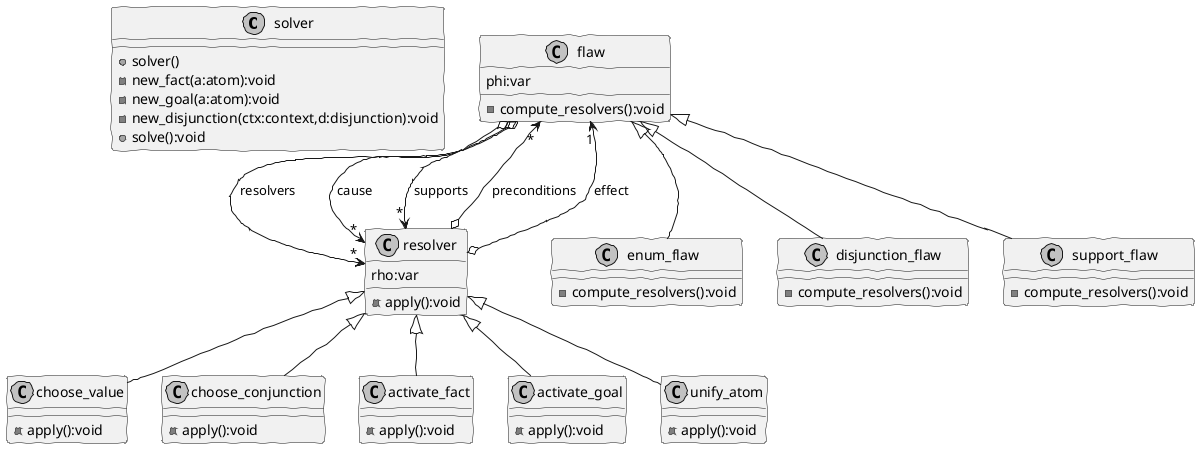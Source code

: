 @startuml cg-lib
skinparam monochrome true
skinparam handwritten true

class solver
solver : +solver()
solver : -new_fact(a:atom):void
solver : -new_goal(a:atom):void
solver : -new_disjunction(ctx:context,d:disjunction):void
solver : +solve():void

class flaw
flaw : phi:var
flaw : -compute_resolvers():void
flaw o--> "*" resolver : resolvers
flaw o--> "*" resolver : cause
flaw o--> "*" resolver : supports

class resolver
resolver : rho:var
resolver : -apply():void
resolver o--> "*" flaw : preconditions
resolver o--> "1" flaw : effect

class enum_flaw
flaw <|-- enum_flaw
enum_flaw : -compute_resolvers():void

class choose_value
resolver <|-- choose_value
choose_value : -apply():void

class disjunction_flaw
flaw <|-- disjunction_flaw
disjunction_flaw : -compute_resolvers():void

class choose_conjunction
resolver <|-- choose_conjunction
choose_conjunction : -apply():void

class support_flaw
flaw <|-- support_flaw
support_flaw : -compute_resolvers():void

class activate_fact
resolver <|-- activate_fact
activate_fact : -apply():void

class activate_goal
resolver <|-- activate_goal
activate_goal : -apply():void

class unify_atom
resolver <|-- unify_atom
unify_atom : -apply():void
@enduml
